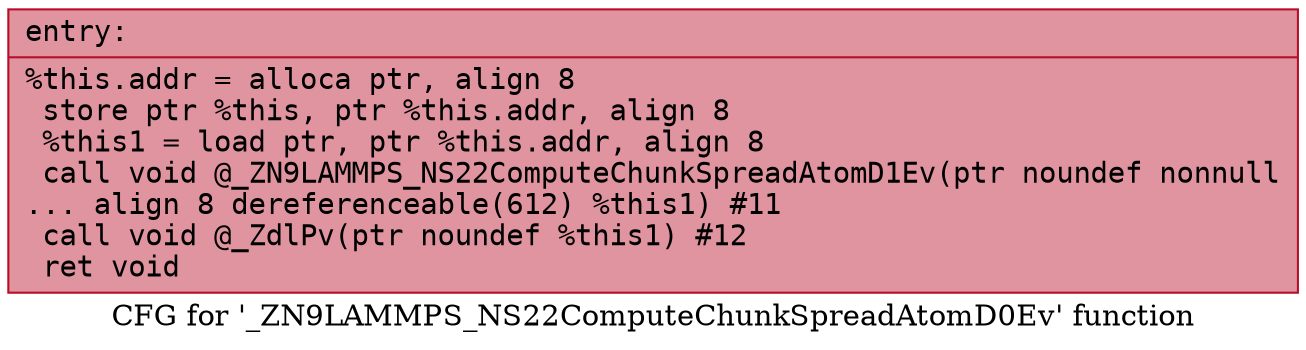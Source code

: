 digraph "CFG for '_ZN9LAMMPS_NS22ComputeChunkSpreadAtomD0Ev' function" {
	label="CFG for '_ZN9LAMMPS_NS22ComputeChunkSpreadAtomD0Ev' function";

	Node0x55a896436620 [shape=record,color="#b70d28ff", style=filled, fillcolor="#b70d2870" fontname="Courier",label="{entry:\l|  %this.addr = alloca ptr, align 8\l  store ptr %this, ptr %this.addr, align 8\l  %this1 = load ptr, ptr %this.addr, align 8\l  call void @_ZN9LAMMPS_NS22ComputeChunkSpreadAtomD1Ev(ptr noundef nonnull\l... align 8 dereferenceable(612) %this1) #11\l  call void @_ZdlPv(ptr noundef %this1) #12\l  ret void\l}"];
}
